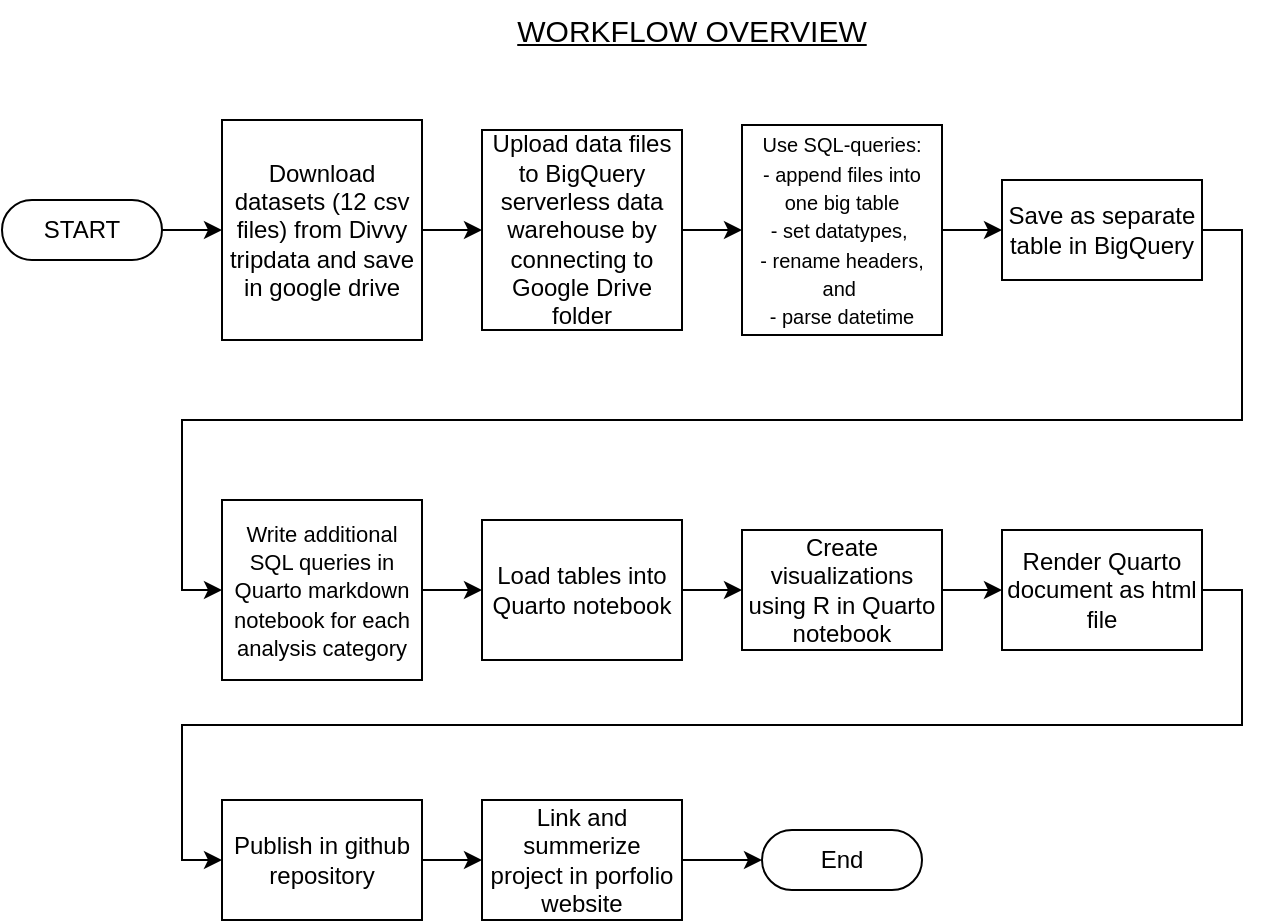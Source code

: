 <mxfile version="24.7.17">
  <diagram id="R2lEEEUBdFMjLlhIrx00" name="Page-1">
    <mxGraphModel dx="1194" dy="824" grid="1" gridSize="10" guides="1" tooltips="1" connect="1" arrows="1" fold="1" page="1" pageScale="1" pageWidth="850" pageHeight="1100" math="0" shadow="0" extFonts="Permanent Marker^https://fonts.googleapis.com/css?family=Permanent+Marker">
      <root>
        <mxCell id="0" />
        <mxCell id="1" parent="0" />
        <mxCell id="krq-VuMKTo3mnrCQgrnc-19" value="&lt;u&gt;&lt;font style=&quot;font-size: 15px;&quot;&gt;WORKFLOW OVERVIEW&lt;/font&gt;&lt;/u&gt;" style="text;html=1;align=center;verticalAlign=middle;whiteSpace=wrap;rounded=0;" vertex="1" parent="1">
          <mxGeometry x="330" y="360" width="190" height="30" as="geometry" />
        </mxCell>
        <mxCell id="krq-VuMKTo3mnrCQgrnc-23" style="edgeStyle=orthogonalEdgeStyle;rounded=0;orthogonalLoop=1;jettySize=auto;html=1;" edge="1" parent="1" source="krq-VuMKTo3mnrCQgrnc-21" target="krq-VuMKTo3mnrCQgrnc-22">
          <mxGeometry relative="1" as="geometry" />
        </mxCell>
        <mxCell id="krq-VuMKTo3mnrCQgrnc-21" value="START" style="html=1;dashed=0;whiteSpace=wrap;shape=mxgraph.dfd.start" vertex="1" parent="1">
          <mxGeometry x="80" y="460" width="80" height="30" as="geometry" />
        </mxCell>
        <mxCell id="krq-VuMKTo3mnrCQgrnc-24" style="edgeStyle=orthogonalEdgeStyle;rounded=0;orthogonalLoop=1;jettySize=auto;html=1;entryX=0;entryY=0.5;entryDx=0;entryDy=0;" edge="1" parent="1" source="krq-VuMKTo3mnrCQgrnc-22" target="krq-VuMKTo3mnrCQgrnc-25">
          <mxGeometry relative="1" as="geometry">
            <mxPoint x="350" y="475" as="targetPoint" />
          </mxGeometry>
        </mxCell>
        <mxCell id="krq-VuMKTo3mnrCQgrnc-22" value="&lt;font style=&quot;font-size: 12px;&quot;&gt;Download datasets (12 csv files) from Divvy tripdata and save in google drive&lt;/font&gt;" style="html=1;dashed=0;whiteSpace=wrap;" vertex="1" parent="1">
          <mxGeometry x="190" y="420" width="100" height="110" as="geometry" />
        </mxCell>
        <mxCell id="krq-VuMKTo3mnrCQgrnc-29" style="edgeStyle=orthogonalEdgeStyle;rounded=0;orthogonalLoop=1;jettySize=auto;html=1;" edge="1" parent="1" source="krq-VuMKTo3mnrCQgrnc-25" target="krq-VuMKTo3mnrCQgrnc-30">
          <mxGeometry relative="1" as="geometry">
            <mxPoint x="450" y="475" as="targetPoint" />
          </mxGeometry>
        </mxCell>
        <mxCell id="krq-VuMKTo3mnrCQgrnc-25" value="&lt;font style=&quot;font-size: 12px;&quot;&gt;Upload data files to BigQuery serverless data warehouse by connecting to Google Drive folder&lt;/font&gt;" style="html=1;dashed=0;whiteSpace=wrap;" vertex="1" parent="1">
          <mxGeometry x="320" y="425" width="100" height="100" as="geometry" />
        </mxCell>
        <mxCell id="krq-VuMKTo3mnrCQgrnc-37" style="edgeStyle=orthogonalEdgeStyle;rounded=0;orthogonalLoop=1;jettySize=auto;html=1;entryX=0;entryY=0.5;entryDx=0;entryDy=0;" edge="1" parent="1" source="krq-VuMKTo3mnrCQgrnc-30" target="krq-VuMKTo3mnrCQgrnc-32">
          <mxGeometry relative="1" as="geometry" />
        </mxCell>
        <mxCell id="krq-VuMKTo3mnrCQgrnc-30" value="&lt;font style=&quot;font-size: 10px;&quot;&gt;Use SQL-queries:&lt;/font&gt;&lt;div&gt;&lt;span style=&quot;font-size: 10px;&quot;&gt;- append files into one big table&lt;br&gt;&lt;/span&gt;&lt;div&gt;&lt;font style=&quot;font-size: 10px;&quot;&gt;- set datatypes,&amp;nbsp;&lt;/font&gt;&lt;/div&gt;&lt;div&gt;&lt;font style=&quot;font-size: 10px;&quot;&gt;- rename headers, and&amp;nbsp;&lt;/font&gt;&lt;/div&gt;&lt;div&gt;&lt;font style=&quot;font-size: 10px;&quot;&gt;- parse datetime&lt;/font&gt;&lt;/div&gt;&lt;/div&gt;" style="html=1;dashed=0;whiteSpace=wrap;" vertex="1" parent="1">
          <mxGeometry x="450" y="422.5" width="100" height="105" as="geometry" />
        </mxCell>
        <mxCell id="krq-VuMKTo3mnrCQgrnc-38" style="edgeStyle=orthogonalEdgeStyle;rounded=0;orthogonalLoop=1;jettySize=auto;html=1;entryX=0;entryY=0.5;entryDx=0;entryDy=0;exitX=1;exitY=0.5;exitDx=0;exitDy=0;" edge="1" parent="1" source="krq-VuMKTo3mnrCQgrnc-32" target="krq-VuMKTo3mnrCQgrnc-34">
          <mxGeometry relative="1" as="geometry">
            <Array as="points">
              <mxPoint x="700" y="475" />
              <mxPoint x="700" y="570" />
              <mxPoint x="170" y="570" />
              <mxPoint x="170" y="655" />
            </Array>
          </mxGeometry>
        </mxCell>
        <mxCell id="krq-VuMKTo3mnrCQgrnc-32" value="&lt;font style=&quot;font-size: 12px;&quot;&gt;Save as separate table in BigQuery&lt;/font&gt;" style="html=1;dashed=0;whiteSpace=wrap;" vertex="1" parent="1">
          <mxGeometry x="580" y="450" width="100" height="50" as="geometry" />
        </mxCell>
        <mxCell id="krq-VuMKTo3mnrCQgrnc-40" style="edgeStyle=orthogonalEdgeStyle;rounded=0;orthogonalLoop=1;jettySize=auto;html=1;entryX=0;entryY=0.5;entryDx=0;entryDy=0;" edge="1" parent="1" source="krq-VuMKTo3mnrCQgrnc-34" target="krq-VuMKTo3mnrCQgrnc-39">
          <mxGeometry relative="1" as="geometry" />
        </mxCell>
        <mxCell id="krq-VuMKTo3mnrCQgrnc-34" value="&lt;span style=&quot;font-size: 11px;&quot;&gt;Write additional SQL queries in Quarto markdown notebook for each analysis category&lt;/span&gt;" style="html=1;dashed=0;whiteSpace=wrap;" vertex="1" parent="1">
          <mxGeometry x="190" y="610" width="100" height="90" as="geometry" />
        </mxCell>
        <mxCell id="krq-VuMKTo3mnrCQgrnc-42" style="edgeStyle=orthogonalEdgeStyle;rounded=0;orthogonalLoop=1;jettySize=auto;html=1;entryX=0;entryY=0.5;entryDx=0;entryDy=0;" edge="1" parent="1" source="krq-VuMKTo3mnrCQgrnc-39" target="krq-VuMKTo3mnrCQgrnc-41">
          <mxGeometry relative="1" as="geometry" />
        </mxCell>
        <mxCell id="krq-VuMKTo3mnrCQgrnc-39" value="&lt;font style=&quot;font-size: 12px;&quot;&gt;Load tables into Quarto notebook&lt;/font&gt;" style="html=1;dashed=0;whiteSpace=wrap;" vertex="1" parent="1">
          <mxGeometry x="320" y="620" width="100" height="70" as="geometry" />
        </mxCell>
        <mxCell id="krq-VuMKTo3mnrCQgrnc-44" style="edgeStyle=orthogonalEdgeStyle;rounded=0;orthogonalLoop=1;jettySize=auto;html=1;entryX=0;entryY=0.5;entryDx=0;entryDy=0;" edge="1" parent="1" source="krq-VuMKTo3mnrCQgrnc-41" target="krq-VuMKTo3mnrCQgrnc-43">
          <mxGeometry relative="1" as="geometry" />
        </mxCell>
        <mxCell id="krq-VuMKTo3mnrCQgrnc-41" value="&lt;font style=&quot;font-size: 12px;&quot;&gt;Create visualizations using R in Quarto notebook&lt;/font&gt;" style="html=1;dashed=0;whiteSpace=wrap;" vertex="1" parent="1">
          <mxGeometry x="450" y="625" width="100" height="60" as="geometry" />
        </mxCell>
        <mxCell id="krq-VuMKTo3mnrCQgrnc-49" style="edgeStyle=orthogonalEdgeStyle;rounded=0;orthogonalLoop=1;jettySize=auto;html=1;entryX=0;entryY=0.5;entryDx=0;entryDy=0;exitX=1;exitY=0.5;exitDx=0;exitDy=0;" edge="1" parent="1" source="krq-VuMKTo3mnrCQgrnc-43" target="krq-VuMKTo3mnrCQgrnc-47">
          <mxGeometry relative="1" as="geometry" />
        </mxCell>
        <mxCell id="krq-VuMKTo3mnrCQgrnc-43" value="&lt;font style=&quot;font-size: 12px;&quot;&gt;Render Quarto document as html file&lt;/font&gt;" style="html=1;dashed=0;whiteSpace=wrap;" vertex="1" parent="1">
          <mxGeometry x="580" y="625" width="100" height="60" as="geometry" />
        </mxCell>
        <mxCell id="krq-VuMKTo3mnrCQgrnc-46" value="End" style="html=1;dashed=0;whiteSpace=wrap;shape=mxgraph.dfd.start" vertex="1" parent="1">
          <mxGeometry x="460" y="775" width="80" height="30" as="geometry" />
        </mxCell>
        <mxCell id="krq-VuMKTo3mnrCQgrnc-50" style="edgeStyle=orthogonalEdgeStyle;rounded=0;orthogonalLoop=1;jettySize=auto;html=1;entryX=0;entryY=0.5;entryDx=0;entryDy=0;" edge="1" parent="1" source="krq-VuMKTo3mnrCQgrnc-47" target="krq-VuMKTo3mnrCQgrnc-48">
          <mxGeometry relative="1" as="geometry" />
        </mxCell>
        <mxCell id="krq-VuMKTo3mnrCQgrnc-47" value="&lt;font style=&quot;font-size: 12px;&quot;&gt;Publish in github repository&lt;/font&gt;" style="html=1;dashed=0;whiteSpace=wrap;" vertex="1" parent="1">
          <mxGeometry x="190" y="760" width="100" height="60" as="geometry" />
        </mxCell>
        <mxCell id="krq-VuMKTo3mnrCQgrnc-48" value="Link and summerize project in porfolio website" style="html=1;dashed=0;whiteSpace=wrap;" vertex="1" parent="1">
          <mxGeometry x="320" y="760" width="100" height="60" as="geometry" />
        </mxCell>
        <mxCell id="krq-VuMKTo3mnrCQgrnc-51" style="edgeStyle=orthogonalEdgeStyle;rounded=0;orthogonalLoop=1;jettySize=auto;html=1;entryX=0;entryY=0.5;entryDx=0;entryDy=0;entryPerimeter=0;" edge="1" parent="1" source="krq-VuMKTo3mnrCQgrnc-48" target="krq-VuMKTo3mnrCQgrnc-46">
          <mxGeometry relative="1" as="geometry" />
        </mxCell>
      </root>
    </mxGraphModel>
  </diagram>
</mxfile>

